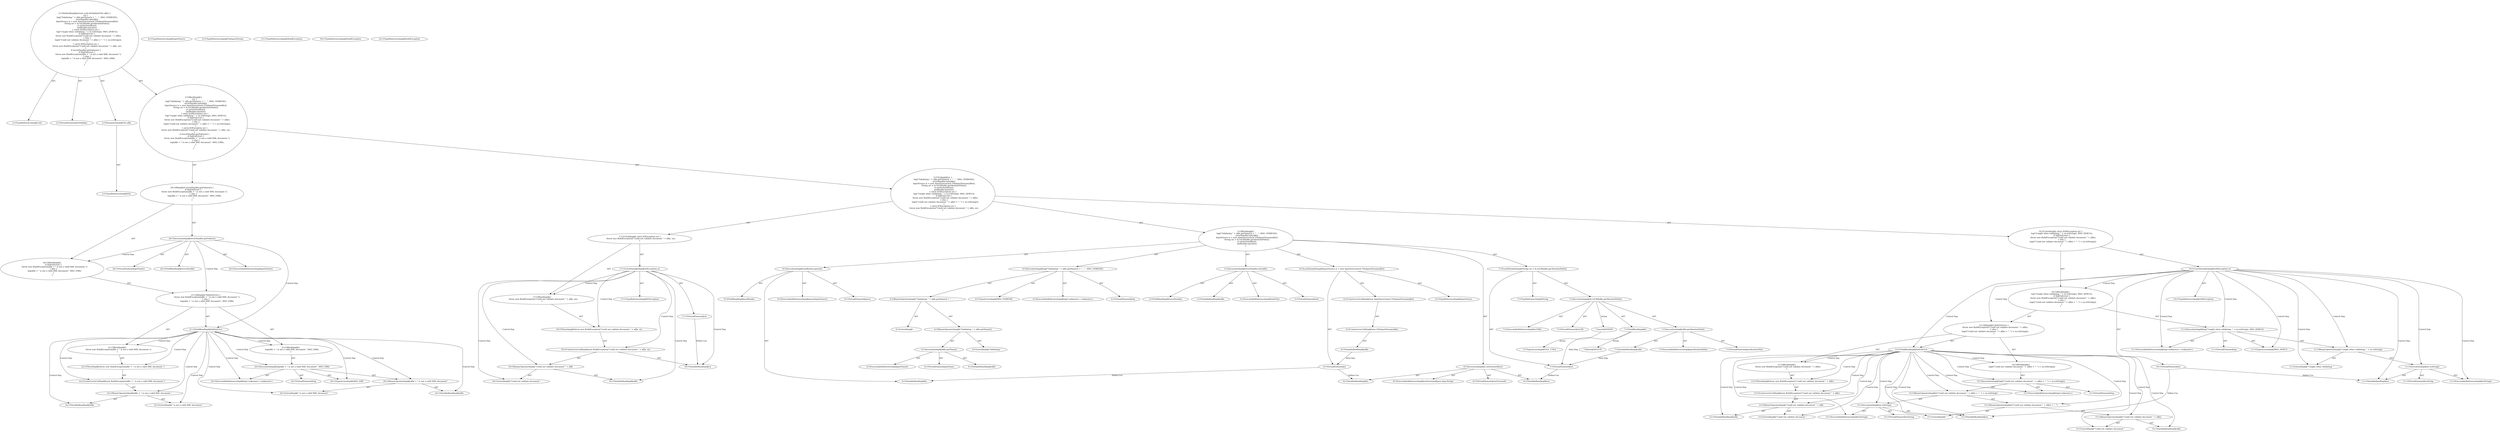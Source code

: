 digraph "doValidate#?,File" {
0 [label="2:CtTypeReferenceImpl@void" shape=ellipse]
1 [label="2:CtVirtualElement@doValidate" shape=ellipse]
2 [label="2:CtParameterImpl@File afile" shape=ellipse]
3 [label="2:CtTypeReferenceImpl@File" shape=ellipse]
4 [label="4:CtExecutableReferenceImpl@log(<unknown>,<unknown>)" shape=ellipse]
5 [label="4:CtVirtualElement@log" shape=ellipse]
6 [label="4:CtLiteralImpl@\"Validating \"" shape=ellipse]
7 [label="4:CtExecutableReferenceImpl@getName()" shape=ellipse]
8 [label="4:CtVirtualElement@getName" shape=ellipse]
9 [label="4:CtVariableReadImpl@afile" shape=ellipse]
10 [label="4:CtInvocationImpl@afile.getName()" shape=ellipse]
11 [label="4:CtBinaryOperatorImpl@(\"Validating \" + afile.getName())" shape=ellipse]
12 [label="4:CtLiteralImpl@\"... \"" shape=ellipse]
13 [label="4:CtBinaryOperatorImpl@(\"Validating \" + afile.getName()) + \"... \"" shape=ellipse]
14 [label="4:CtTypeAccessImpl@MSG_VERBOSE" shape=ellipse]
15 [label="4:CtInvocationImpl@log((\"Validating \" + afile.getName()) + \"... \", MSG_VERBOSE)" shape=ellipse]
16 [label="5:CtExecutableReferenceImpl@init(File)" shape=ellipse]
17 [label="5:CtVirtualElement@init" shape=ellipse]
18 [label="5:CtFieldReadImpl@errorHandler" shape=ellipse]
19 [label="5:CtVariableReadImpl@afile" shape=ellipse]
20 [label="5:CtInvocationImpl@errorHandler.init(afile)" shape=ellipse]
21 [label="6:CtTypeReferenceImpl@InputSource" shape=ellipse]
22 [label="6:CtTypeReferenceImpl@InputSource" shape=ellipse]
23 [label="6:CtTypeReferenceImpl@FileInputStream" shape=ellipse]
24 [label="6:CtVariableReadImpl@afile" shape=ellipse]
25 [label="6:CtConstructorCallImpl@new FileInputStream(afile)" shape=ellipse]
26 [label="6:CtConstructorCallImpl@new InputSource(new FileInputStream(afile))" shape=ellipse]
27 [label="6:CtVirtualElement@is" shape=ellipse]
28 [label="6:CtLocalVariableImpl@InputSource is = new InputSource(new FileInputStream(afile))" shape=ellipse]
29 [label="7:CtTypeReferenceImpl@String" shape=ellipse]
30 [label="7:CtExecutableReferenceImpl@toURI()" shape=ellipse]
31 [label="7:CtVirtualElement@toURI" shape=ellipse]
32 [label="7:CtFieldReadImpl@fu" shape=ellipse]
33 [label="7:CtExecutableReferenceImpl@getAbsolutePath()" shape=ellipse]
34 [label="7:CtVirtualElement@getAbsolutePath" shape=ellipse]
35 [label="7:CtVariableReadImpl@afile" shape=ellipse]
36 [label="7:CtInvocationImpl@afile.getAbsolutePath()" shape=ellipse]
37 [label="7:CtInvocationImpl@fu.toURI(afile.getAbsolutePath())" shape=ellipse]
38 [label="7:CtVirtualElement@uri" shape=ellipse]
39 [label="7:CtLocalVariableImpl@String uri = fu.toURI(afile.getAbsolutePath())" shape=ellipse]
40 [label="8:CtExecutableReferenceImpl@setSystemId(java.lang.String)" shape=ellipse]
41 [label="8:CtVirtualElement@setSystemId" shape=ellipse]
42 [label="8:CtVariableReadImpl@is" shape=ellipse]
43 [label="8:CtVariableReadImpl@uri" shape=ellipse]
44 [label="8:CtInvocationImpl@is.setSystemId(uri)" shape=ellipse]
45 [label="9:CtExecutableReferenceImpl@parse(InputSource)" shape=ellipse]
46 [label="9:CtVirtualElement@parse" shape=ellipse]
47 [label="9:CtFieldReadImpl@xmlReader" shape=ellipse]
48 [label="9:CtVariableReadImpl@is" shape=ellipse]
49 [label="9:CtInvocationImpl@xmlReader.parse(is)" shape=ellipse]
50 [label="3:CtBlockImpl@\{
    log((\"Validating \" + afile.getName()) + \"... \", MSG_VERBOSE);
    errorHandler.init(afile);
    InputSource is = new InputSource(new FileInputStream(afile));
    String uri = fu.toURI(afile.getAbsolutePath());
    is.setSystemId(uri);
    xmlReader.parse(is);
\}" shape=ellipse]
51 [label="10:CtVirtualElement@ex" shape=ellipse]
52 [label="10:CtTypeReferenceImpl@SAXException" shape=ellipse]
53 [label="10:CtCatchVariableImpl@SAXException ex" shape=ellipse]
54 [label="11:CtExecutableReferenceImpl@log(<unknown>,<unknown>)" shape=ellipse]
55 [label="11:CtVirtualElement@log" shape=ellipse]
56 [label="11:CtLiteralImpl@\"Caught when validating: \"" shape=ellipse]
57 [label="11:CtExecutableReferenceImpl@toString()" shape=ellipse]
58 [label="11:CtVirtualElement@toString" shape=ellipse]
59 [label="11:CtVariableReadImpl@ex" shape=ellipse]
60 [label="11:CtInvocationImpl@ex.toString()" shape=ellipse]
61 [label="11:CtBinaryOperatorImpl@\"Caught when validating: \" + ex.toString()" shape=ellipse]
62 [label="11:CtTypeAccessImpl@MSG_DEBUG" shape=ellipse]
63 [label="11:CtInvocationImpl@log(\"Caught when validating: \" + ex.toString(), MSG_DEBUG)" shape=ellipse]
64 [label="12:CtFieldReadImpl@failOnError" shape=ellipse]
65 [label="13:CtTypeReferenceImpl@BuildException" shape=ellipse]
66 [label="13:CtLiteralImpl@\"Could not validate document \"" shape=ellipse]
67 [label="13:CtVariableReadImpl@afile" shape=ellipse]
68 [label="13:CtBinaryOperatorImpl@\"Could not validate document \" + afile" shape=ellipse]
69 [label="13:CtConstructorCallImpl@new BuildException(\"Could not validate document \" + afile)" shape=ellipse]
70 [label="13:CtThrowImpl@throw new BuildException(\"Could not validate document \" + afile)" shape=ellipse]
71 [label="12:CtBlockImpl@\{
    throw new BuildException(\"Could not validate document \" + afile);
\}" shape=ellipse]
72 [label="15:CtExecutableReferenceImpl@log(<unknown>)" shape=ellipse]
73 [label="15:CtVirtualElement@log" shape=ellipse]
74 [label="15:CtLiteralImpl@\"Could not validate document \"" shape=ellipse]
75 [label="15:CtVariableReadImpl@afile" shape=ellipse]
76 [label="15:CtBinaryOperatorImpl@(\"Could not validate document \" + afile)" shape=ellipse]
77 [label="15:CtLiteralImpl@\": \"" shape=ellipse]
78 [label="15:CtBinaryOperatorImpl@((\"Could not validate document \" + afile) + \": \")" shape=ellipse]
79 [label="15:CtExecutableReferenceImpl@toString()" shape=ellipse]
80 [label="15:CtVirtualElement@toString" shape=ellipse]
81 [label="15:CtVariableReadImpl@ex" shape=ellipse]
82 [label="15:CtInvocationImpl@ex.toString()" shape=ellipse]
83 [label="15:CtBinaryOperatorImpl@((\"Could not validate document \" + afile) + \": \") + ex.toString()" shape=ellipse]
84 [label="15:CtInvocationImpl@log(((\"Could not validate document \" + afile) + \": \") + ex.toString())" shape=ellipse]
85 [label="14:CtBlockImpl@\{
    log(((\"Could not validate document \" + afile) + \": \") + ex.toString());
\}" shape=ellipse]
86 [label="12:CtIfImpl@if (failOnError) \{
    throw new BuildException(\"Could not validate document \" + afile);
\} else \{
    log(((\"Could not validate document \" + afile) + \": \") + ex.toString());
\}" shape=ellipse]
87 [label="10:CtBlockImpl@\{
    log(\"Caught when validating: \" + ex.toString(), MSG_DEBUG);
    if (failOnError) \{
        throw new BuildException(\"Could not validate document \" + afile);
    \} else \{
        log(((\"Could not validate document \" + afile) + \": \") + ex.toString());
    \}
\}" shape=ellipse]
88 [label="10:CtCatchImpl@ catch (SAXException ex) \{
    log(\"Caught when validating: \" + ex.toString(), MSG_DEBUG);
    if (failOnError) \{
        throw new BuildException(\"Could not validate document \" + afile);
    \} else \{
        log(((\"Could not validate document \" + afile) + \": \") + ex.toString());
    \}
\}" shape=ellipse]
89 [label="17:CtVirtualElement@ex" shape=ellipse]
90 [label="17:CtTypeReferenceImpl@IOException" shape=ellipse]
91 [label="17:CtCatchVariableImpl@IOException ex" shape=ellipse]
92 [label="18:CtTypeReferenceImpl@BuildException" shape=ellipse]
93 [label="18:CtLiteralImpl@\"Could not validate document \"" shape=ellipse]
94 [label="18:CtVariableReadImpl@afile" shape=ellipse]
95 [label="18:CtBinaryOperatorImpl@\"Could not validate document \" + afile" shape=ellipse]
96 [label="18:CtVariableReadImpl@ex" shape=ellipse]
97 [label="18:CtConstructorCallImpl@new BuildException(\"Could not validate document \" + afile, ex)" shape=ellipse]
98 [label="18:CtThrowImpl@throw new BuildException(\"Could not validate document \" + afile, ex)" shape=ellipse]
99 [label="17:CtBlockImpl@\{
    throw new BuildException(\"Could not validate document \" + afile, ex);
\}" shape=ellipse]
100 [label="17:CtCatchImpl@ catch (IOException ex) \{
    throw new BuildException(\"Could not validate document \" + afile, ex);
\}" shape=ellipse]
101 [label="3:CtTryImpl@try \{
    log((\"Validating \" + afile.getName()) + \"... \", MSG_VERBOSE);
    errorHandler.init(afile);
    InputSource is = new InputSource(new FileInputStream(afile));
    String uri = fu.toURI(afile.getAbsolutePath());
    is.setSystemId(uri);
    xmlReader.parse(is);
\} catch (SAXException ex) \{
    log(\"Caught when validating: \" + ex.toString(), MSG_DEBUG);
    if (failOnError) \{
        throw new BuildException(\"Could not validate document \" + afile);
    \} else \{
        log(((\"Could not validate document \" + afile) + \": \") + ex.toString());
    \}
\} catch (IOException ex) \{
    throw new BuildException(\"Could not validate document \" + afile, ex);
\}" shape=ellipse]
102 [label="20:CtExecutableReferenceImpl@getFailure()" shape=ellipse]
103 [label="20:CtVirtualElement@getFailure" shape=ellipse]
104 [label="20:CtFieldReadImpl@errorHandler" shape=ellipse]
105 [label="20:CtInvocationImpl@errorHandler.getFailure()" shape=ellipse]
106 [label="21:CtFieldReadImpl@failOnError" shape=ellipse]
107 [label="22:CtTypeReferenceImpl@BuildException" shape=ellipse]
108 [label="22:CtVariableReadImpl@afile" shape=ellipse]
109 [label="22:CtLiteralImpl@\" is not a valid XML document.\"" shape=ellipse]
110 [label="22:CtBinaryOperatorImpl@afile + \" is not a valid XML document.\"" shape=ellipse]
111 [label="22:CtConstructorCallImpl@new BuildException(afile + \" is not a valid XML document.\")" shape=ellipse]
112 [label="22:CtThrowImpl@throw new BuildException(afile + \" is not a valid XML document.\")" shape=ellipse]
113 [label="21:CtBlockImpl@\{
    throw new BuildException(afile + \" is not a valid XML document.\");
\}" shape=ellipse]
114 [label="24:CtExecutableReferenceImpl@log(<unknown>,<unknown>)" shape=ellipse]
115 [label="24:CtVirtualElement@log" shape=ellipse]
116 [label="24:CtVariableReadImpl@afile" shape=ellipse]
117 [label="24:CtLiteralImpl@\" is not a valid XML document\"" shape=ellipse]
118 [label="24:CtBinaryOperatorImpl@afile + \" is not a valid XML document\"" shape=ellipse]
119 [label="24:CtTypeAccessImpl@MSG_ERR" shape=ellipse]
120 [label="24:CtInvocationImpl@log(afile + \" is not a valid XML document\", MSG_ERR)" shape=ellipse]
121 [label="23:CtBlockImpl@\{
    log(afile + \" is not a valid XML document\", MSG_ERR);
\}" shape=ellipse]
122 [label="21:CtIfImpl@if (failOnError) \{
    throw new BuildException(afile + \" is not a valid XML document.\");
\} else \{
    log(afile + \" is not a valid XML document\", MSG_ERR);
\}" shape=ellipse]
123 [label="20:CtBlockImpl@\{
    if (failOnError) \{
        throw new BuildException(afile + \" is not a valid XML document.\");
    \} else \{
        log(afile + \" is not a valid XML document\", MSG_ERR);
    \}
\}" shape=ellipse]
124 [label="20:CtIfImpl@if (errorHandler.getFailure()) \{
    if (failOnError) \{
        throw new BuildException(afile + \" is not a valid XML document.\");
    \} else \{
        log(afile + \" is not a valid XML document\", MSG_ERR);
    \}
\}" shape=ellipse]
125 [label="2:CtBlockImpl@\{
    try \{
        log((\"Validating \" + afile.getName()) + \"... \", MSG_VERBOSE);
        errorHandler.init(afile);
        InputSource is = new InputSource(new FileInputStream(afile));
        String uri = fu.toURI(afile.getAbsolutePath());
        is.setSystemId(uri);
        xmlReader.parse(is);
    \} catch (SAXException ex) \{
        log(\"Caught when validating: \" + ex.toString(), MSG_DEBUG);
        if (failOnError) \{
            throw new BuildException(\"Could not validate document \" + afile);
        \} else \{
            log(((\"Could not validate document \" + afile) + \": \") + ex.toString());
        \}
    \} catch (IOException ex) \{
        throw new BuildException(\"Could not validate document \" + afile, ex);
    \}
    if (errorHandler.getFailure()) \{
        if (failOnError) \{
            throw new BuildException(afile + \" is not a valid XML document.\");
        \} else \{
            log(afile + \" is not a valid XML document\", MSG_ERR);
        \}
    \}
\}" shape=ellipse]
126 [label="2:CtMethodImpl@private void doValidate(File afile) \{
    try \{
        log((\"Validating \" + afile.getName()) + \"... \", MSG_VERBOSE);
        errorHandler.init(afile);
        InputSource is = new InputSource(new FileInputStream(afile));
        String uri = fu.toURI(afile.getAbsolutePath());
        is.setSystemId(uri);
        xmlReader.parse(is);
    \} catch (SAXException ex) \{
        log(\"Caught when validating: \" + ex.toString(), MSG_DEBUG);
        if (failOnError) \{
            throw new BuildException(\"Could not validate document \" + afile);
        \} else \{
            log(((\"Could not validate document \" + afile) + \": \") + ex.toString());
        \}
    \} catch (IOException ex) \{
        throw new BuildException(\"Could not validate document \" + afile, ex);
    \}
    if (errorHandler.getFailure()) \{
        if (failOnError) \{
            throw new BuildException(afile + \" is not a valid XML document.\");
        \} else \{
            log(afile + \" is not a valid XML document\", MSG_ERR);
        \}
    \}
\}" shape=ellipse]
127 [label="7:Delete@DELETE" shape=ellipse]
128 [label="7:Insert@INSERT" shape=ellipse]
129 [label="7:CtTypeAccessImpl@FILE_UTILS" shape=ellipse]
2 -> 3 [label="AST"];
10 -> 8 [label="AST"];
10 -> 9 [label="AST"];
10 -> 7 [label="AST"];
11 -> 6 [label="AST"];
11 -> 10 [label="AST"];
13 -> 11 [label="AST"];
13 -> 12 [label="AST"];
15 -> 5 [label="AST"];
15 -> 4 [label="AST"];
15 -> 13 [label="AST"];
15 -> 14 [label="AST"];
20 -> 17 [label="AST"];
20 -> 18 [label="AST"];
20 -> 16 [label="AST"];
20 -> 19 [label="AST"];
24 -> 27 [label="Data Dep"];
25 -> 24 [label="AST"];
26 -> 25 [label="AST"];
27 -> 42 [label="Define-Use"];
27 -> 48 [label="Define-Use"];
28 -> 27 [label="AST"];
28 -> 21 [label="AST"];
28 -> 26 [label="AST"];
32 -> 38 [label="Data Dep"];
32 -> 127 [label="Action"];
35 -> 38 [label="Data Dep"];
36 -> 34 [label="AST"];
36 -> 35 [label="AST"];
36 -> 33 [label="AST"];
37 -> 31 [label="AST"];
37 -> 32 [label="AST"];
37 -> 30 [label="AST"];
37 -> 36 [label="AST"];
37 -> 128 [label="Action"];
38 -> 43 [label="Define-Use"];
39 -> 38 [label="AST"];
39 -> 29 [label="AST"];
39 -> 37 [label="AST"];
44 -> 41 [label="AST"];
44 -> 42 [label="AST"];
44 -> 40 [label="AST"];
44 -> 43 [label="AST"];
49 -> 46 [label="AST"];
49 -> 47 [label="AST"];
49 -> 45 [label="AST"];
49 -> 48 [label="AST"];
50 -> 15 [label="AST"];
50 -> 20 [label="AST"];
50 -> 28 [label="AST"];
50 -> 39 [label="AST"];
50 -> 44 [label="AST"];
50 -> 49 [label="AST"];
51 -> 59 [label="Define-Use"];
51 -> 81 [label="Define-Use"];
53 -> 51 [label="AST"];
53 -> 52 [label="AST"];
53 -> 87 [label="Control Dep"];
53 -> 63 [label="Control Dep"];
53 -> 54 [label="Control Dep"];
53 -> 61 [label="Control Dep"];
53 -> 56 [label="Control Dep"];
53 -> 60 [label="Control Dep"];
53 -> 57 [label="Control Dep"];
53 -> 59 [label="Control Dep"];
53 -> 62 [label="Control Dep"];
53 -> 86 [label="Control Dep"];
53 -> 64 [label="Control Dep"];
60 -> 58 [label="AST"];
60 -> 59 [label="AST"];
60 -> 57 [label="AST"];
61 -> 56 [label="AST"];
61 -> 60 [label="AST"];
63 -> 55 [label="AST"];
63 -> 54 [label="AST"];
63 -> 61 [label="AST"];
63 -> 62 [label="AST"];
64 -> 71 [label="Control Dep"];
64 -> 70 [label="Control Dep"];
64 -> 69 [label="Control Dep"];
64 -> 68 [label="Control Dep"];
64 -> 66 [label="Control Dep"];
64 -> 67 [label="Control Dep"];
64 -> 85 [label="Control Dep"];
64 -> 84 [label="Control Dep"];
64 -> 72 [label="Control Dep"];
64 -> 83 [label="Control Dep"];
64 -> 78 [label="Control Dep"];
64 -> 76 [label="Control Dep"];
64 -> 74 [label="Control Dep"];
64 -> 75 [label="Control Dep"];
64 -> 77 [label="Control Dep"];
64 -> 82 [label="Control Dep"];
64 -> 79 [label="Control Dep"];
64 -> 81 [label="Control Dep"];
68 -> 66 [label="AST"];
68 -> 67 [label="AST"];
69 -> 68 [label="AST"];
70 -> 69 [label="AST"];
71 -> 70 [label="AST"];
76 -> 74 [label="AST"];
76 -> 75 [label="AST"];
78 -> 76 [label="AST"];
78 -> 77 [label="AST"];
82 -> 80 [label="AST"];
82 -> 81 [label="AST"];
82 -> 79 [label="AST"];
83 -> 78 [label="AST"];
83 -> 82 [label="AST"];
84 -> 73 [label="AST"];
84 -> 72 [label="AST"];
84 -> 83 [label="AST"];
85 -> 84 [label="AST"];
86 -> 64 [label="AST"];
86 -> 71 [label="AST"];
86 -> 85 [label="AST"];
87 -> 63 [label="AST"];
87 -> 86 [label="AST"];
88 -> 53 [label="AST"];
88 -> 87 [label="AST"];
89 -> 96 [label="Define-Use"];
91 -> 89 [label="AST"];
91 -> 90 [label="AST"];
91 -> 99 [label="Control Dep"];
91 -> 98 [label="Control Dep"];
91 -> 97 [label="Control Dep"];
91 -> 95 [label="Control Dep"];
91 -> 93 [label="Control Dep"];
91 -> 94 [label="Control Dep"];
91 -> 96 [label="Control Dep"];
95 -> 93 [label="AST"];
95 -> 94 [label="AST"];
97 -> 95 [label="AST"];
97 -> 96 [label="AST"];
98 -> 97 [label="AST"];
99 -> 98 [label="AST"];
100 -> 91 [label="AST"];
100 -> 99 [label="AST"];
101 -> 50 [label="AST"];
101 -> 88 [label="AST"];
101 -> 100 [label="AST"];
105 -> 103 [label="AST"];
105 -> 104 [label="AST"];
105 -> 102 [label="AST"];
105 -> 123 [label="Control Dep"];
105 -> 122 [label="Control Dep"];
105 -> 106 [label="Control Dep"];
106 -> 113 [label="Control Dep"];
106 -> 112 [label="Control Dep"];
106 -> 111 [label="Control Dep"];
106 -> 110 [label="Control Dep"];
106 -> 108 [label="Control Dep"];
106 -> 109 [label="Control Dep"];
106 -> 121 [label="Control Dep"];
106 -> 120 [label="Control Dep"];
106 -> 114 [label="Control Dep"];
106 -> 118 [label="Control Dep"];
106 -> 116 [label="Control Dep"];
106 -> 117 [label="Control Dep"];
106 -> 119 [label="Control Dep"];
110 -> 108 [label="AST"];
110 -> 109 [label="AST"];
111 -> 110 [label="AST"];
112 -> 111 [label="AST"];
113 -> 112 [label="AST"];
118 -> 116 [label="AST"];
118 -> 117 [label="AST"];
120 -> 115 [label="AST"];
120 -> 114 [label="AST"];
120 -> 118 [label="AST"];
120 -> 119 [label="AST"];
121 -> 120 [label="AST"];
122 -> 106 [label="AST"];
122 -> 113 [label="AST"];
122 -> 121 [label="AST"];
123 -> 122 [label="AST"];
124 -> 105 [label="AST"];
124 -> 123 [label="AST"];
125 -> 101 [label="AST"];
125 -> 124 [label="AST"];
126 -> 1 [label="AST"];
126 -> 0 [label="AST"];
126 -> 2 [label="AST"];
126 -> 125 [label="AST"];
128 -> 129 [label="Action"];
}